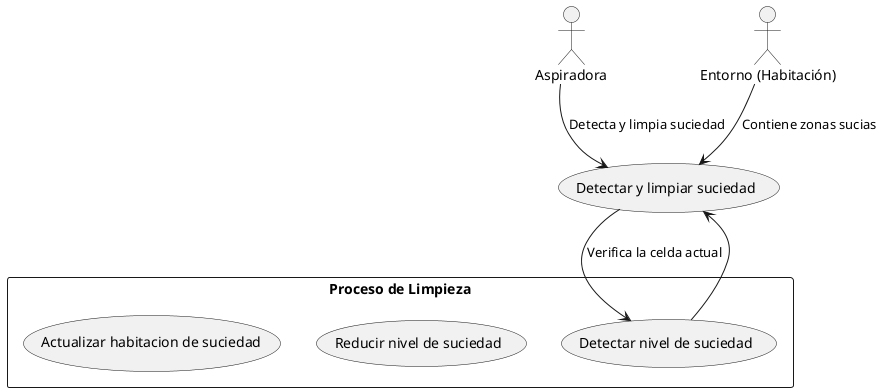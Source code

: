 @startuml
actor "Aspiradora" as Aspiradora
actor "Entorno (Habitación)" as Habitacion

usecase "Detectar y limpiar suciedad" as C3

Aspiradora --> C3 : "Detecta y limpia suciedad"
Habitacion --> C3 : "Contiene zonas sucias"

rectangle "Proceso de Limpieza" {
    usecase "Detectar nivel de suciedad" as C3_1
    usecase "Reducir nivel de suciedad" as C3_2
    usecase "Actualizar habitacion de suciedad" as C3_3
}

C3 --> C3_1 : "Verifica la celda actual"
C3_1 --> C3
